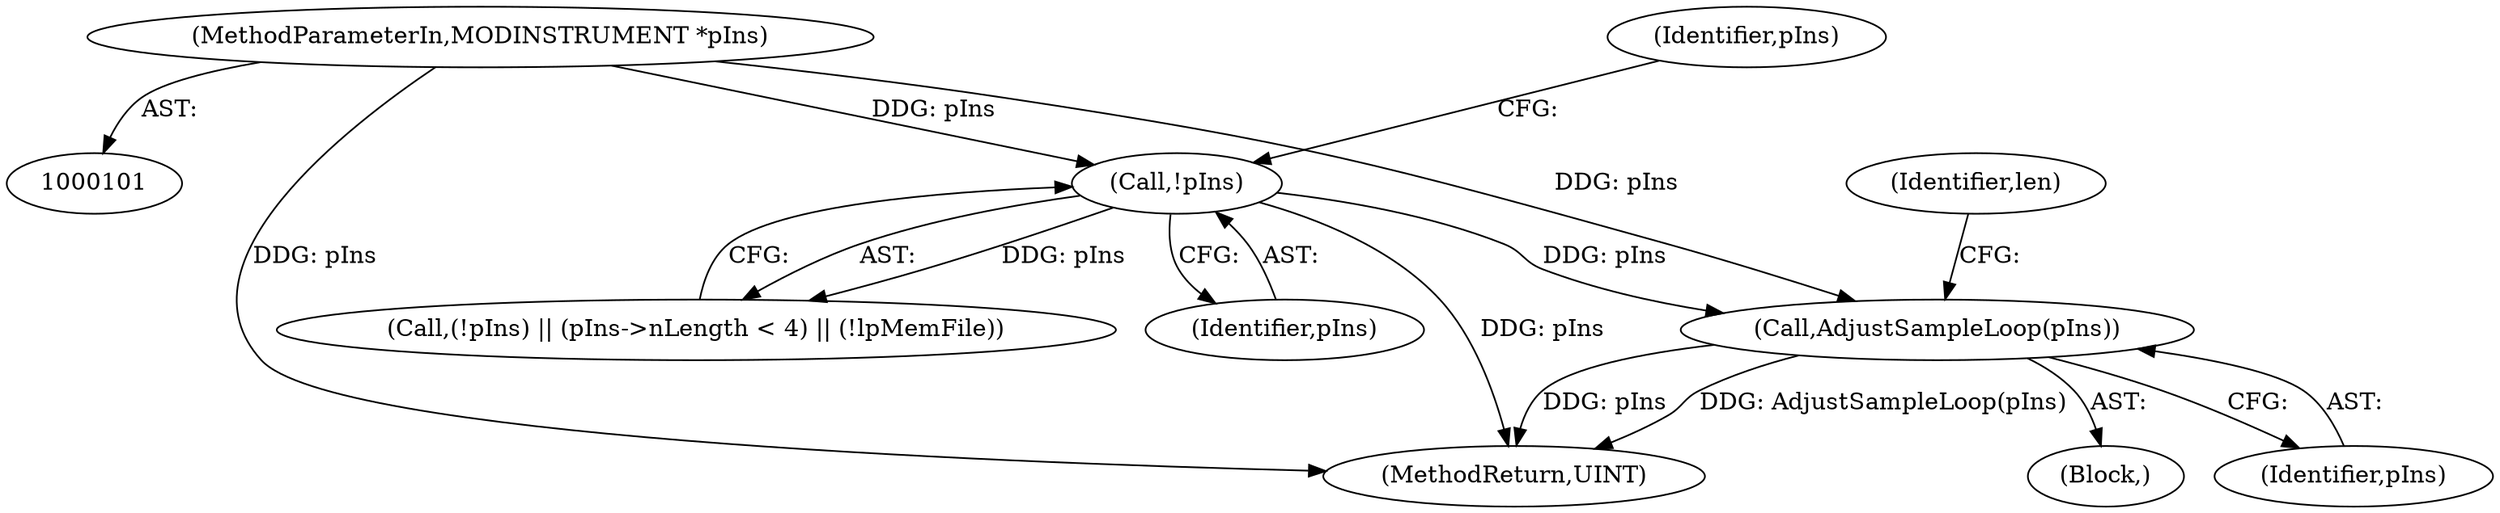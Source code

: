 digraph "0_gstreamer_bc2cdd57d549ab3ba59782e9b395d0cd683fd3ac@pointer" {
"1002041" [label="(Call,AdjustSampleLoop(pIns))"];
"1000121" [label="(Call,!pIns)"];
"1000102" [label="(MethodParameterIn,MODINSTRUMENT *pIns)"];
"1000120" [label="(Call,(!pIns) || (pIns->nLength < 4) || (!lpMemFile))"];
"1002041" [label="(Call,AdjustSampleLoop(pIns))"];
"1002045" [label="(MethodReturn,UINT)"];
"1000122" [label="(Identifier,pIns)"];
"1002044" [label="(Identifier,len)"];
"1000102" [label="(MethodParameterIn,MODINSTRUMENT *pIns)"];
"1002042" [label="(Identifier,pIns)"];
"1000126" [label="(Identifier,pIns)"];
"1000106" [label="(Block,)"];
"1000121" [label="(Call,!pIns)"];
"1002041" -> "1000106"  [label="AST: "];
"1002041" -> "1002042"  [label="CFG: "];
"1002042" -> "1002041"  [label="AST: "];
"1002044" -> "1002041"  [label="CFG: "];
"1002041" -> "1002045"  [label="DDG: pIns"];
"1002041" -> "1002045"  [label="DDG: AdjustSampleLoop(pIns)"];
"1000121" -> "1002041"  [label="DDG: pIns"];
"1000102" -> "1002041"  [label="DDG: pIns"];
"1000121" -> "1000120"  [label="AST: "];
"1000121" -> "1000122"  [label="CFG: "];
"1000122" -> "1000121"  [label="AST: "];
"1000126" -> "1000121"  [label="CFG: "];
"1000120" -> "1000121"  [label="CFG: "];
"1000121" -> "1002045"  [label="DDG: pIns"];
"1000121" -> "1000120"  [label="DDG: pIns"];
"1000102" -> "1000121"  [label="DDG: pIns"];
"1000102" -> "1000101"  [label="AST: "];
"1000102" -> "1002045"  [label="DDG: pIns"];
}

